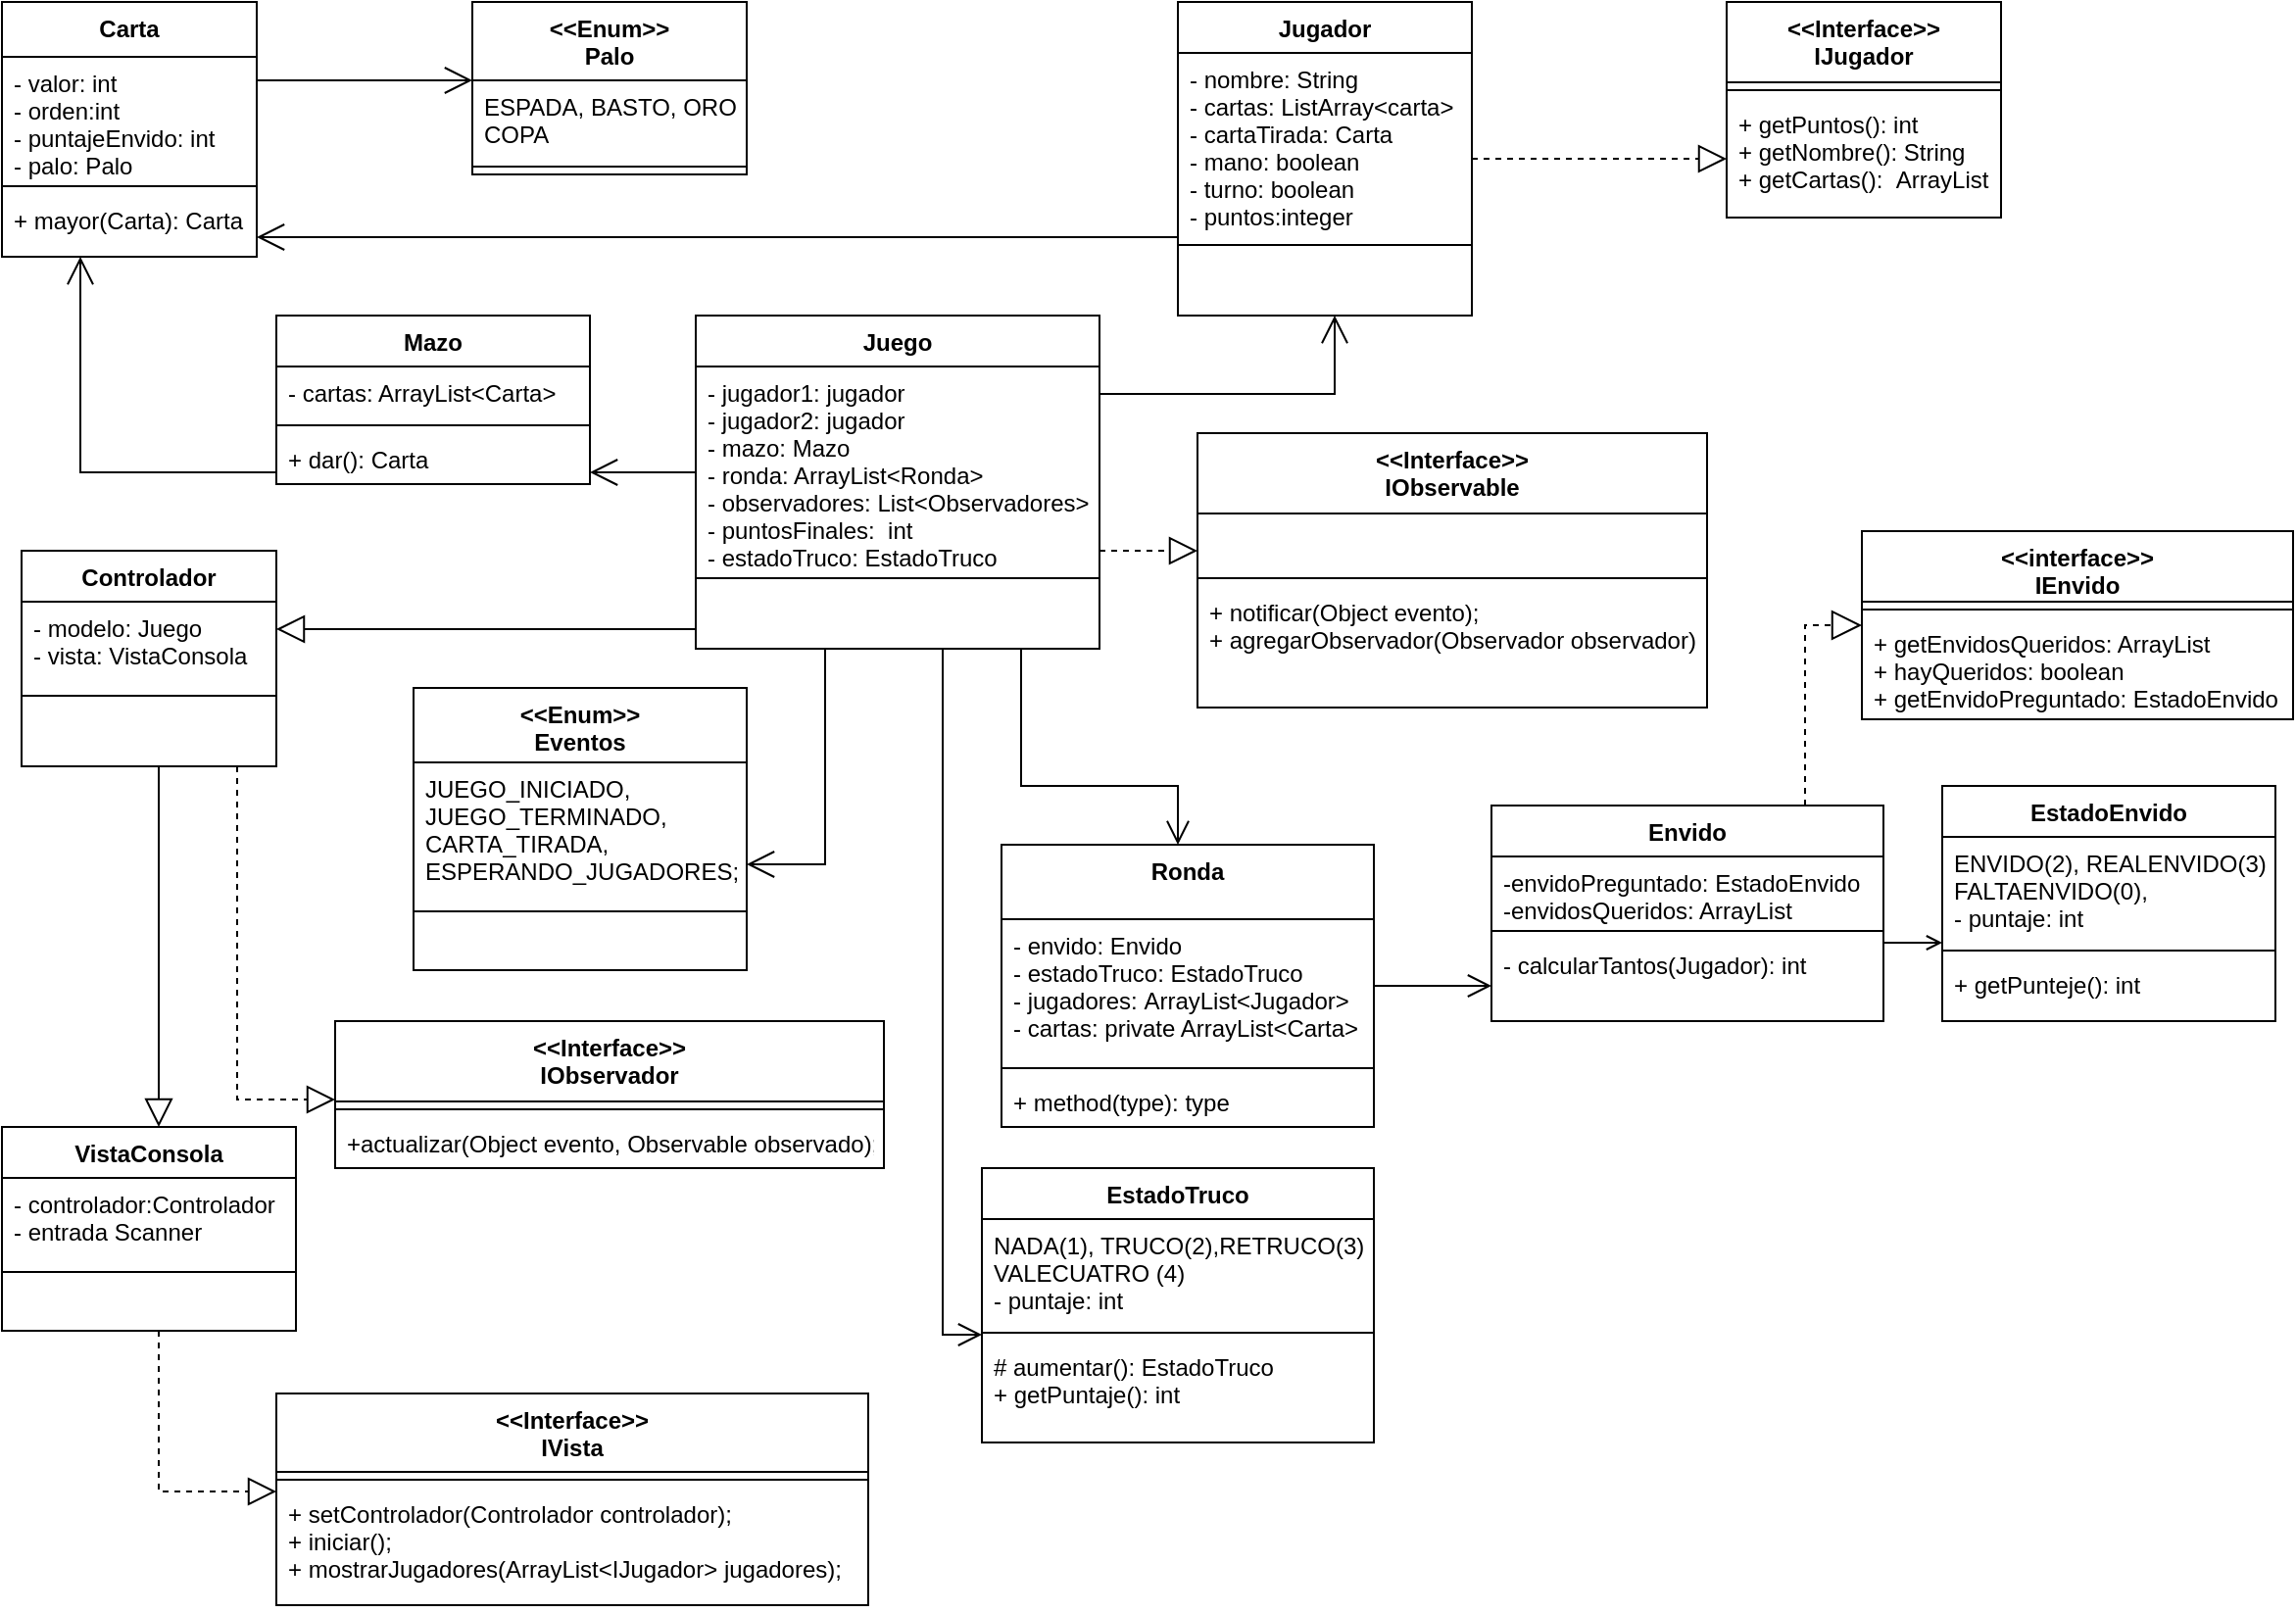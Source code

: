 <mxfile version="20.3.0" type="device"><diagram id="dyV6rF4TElnl29lzIuId" name="Página-1"><mxGraphModel dx="963" dy="481" grid="1" gridSize="10" guides="1" tooltips="1" connect="1" arrows="1" fold="1" page="1" pageScale="1" pageWidth="1169" pageHeight="827" math="0" shadow="0"><root><mxCell id="0"/><mxCell id="1" parent="0"/><mxCell id="u1sDPXT_4wiegZ9Tvjl2-31" style="edgeStyle=orthogonalEdgeStyle;rounded=0;orthogonalLoop=1;jettySize=auto;html=1;endArrow=open;endFill=0;strokeWidth=1;endSize=12;" parent="1" source="u1sDPXT_4wiegZ9Tvjl2-1" target="u1sDPXT_4wiegZ9Tvjl2-5" edge="1"><mxGeometry relative="1" as="geometry"><Array as="points"><mxPoint x="320" y="240"/><mxPoint x="320" y="240"/></Array></mxGeometry></mxCell><mxCell id="QvzXrBI1SSBsv47yY6SJ-33" style="edgeStyle=orthogonalEdgeStyle;rounded=0;orthogonalLoop=1;jettySize=auto;html=1;dashed=1;strokeWidth=1;endArrow=block;endFill=0;endSize=12;" parent="1" source="u1sDPXT_4wiegZ9Tvjl2-1" target="QvzXrBI1SSBsv47yY6SJ-24" edge="1"><mxGeometry relative="1" as="geometry"><Array as="points"><mxPoint x="570" y="280"/><mxPoint x="570" y="280"/></Array></mxGeometry></mxCell><mxCell id="mUbbhT85cdfl7v-fbwfo-7" style="edgeStyle=orthogonalEdgeStyle;rounded=0;orthogonalLoop=1;jettySize=auto;html=1;endArrow=open;endFill=0;endSize=10;" parent="1" source="u1sDPXT_4wiegZ9Tvjl2-1" target="mUbbhT85cdfl7v-fbwfo-3" edge="1"><mxGeometry relative="1" as="geometry"><Array as="points"><mxPoint x="520" y="400"/><mxPoint x="600" y="400"/></Array></mxGeometry></mxCell><mxCell id="u1sDPXT_4wiegZ9Tvjl2-1" value="Juego" style="swimlane;fontStyle=1;align=center;verticalAlign=top;childLayout=stackLayout;horizontal=1;startSize=26;horizontalStack=0;resizeParent=1;resizeParentMax=0;resizeLast=0;collapsible=1;marginBottom=0;" parent="1" vertex="1"><mxGeometry x="354" y="160" width="206" height="170" as="geometry"/></mxCell><mxCell id="u1sDPXT_4wiegZ9Tvjl2-2" value="- jugador1: jugador&#10;- jugador2: jugador&#10;- mazo: Mazo&#10;- ronda: ArrayList&lt;Ronda&gt;&#10;- observadores: List&lt;Observadores&gt;&#10;- puntosFinales:  int&#10;- estadoTruco: EstadoTruco" style="text;strokeColor=none;fillColor=none;align=left;verticalAlign=top;spacingLeft=4;spacingRight=4;overflow=hidden;rotatable=0;points=[[0,0.5],[1,0.5]];portConstraint=eastwest;" parent="u1sDPXT_4wiegZ9Tvjl2-1" vertex="1"><mxGeometry y="26" width="206" height="104" as="geometry"/></mxCell><mxCell id="u1sDPXT_4wiegZ9Tvjl2-3" value="" style="line;strokeWidth=1;fillColor=none;align=left;verticalAlign=middle;spacingTop=-1;spacingLeft=3;spacingRight=3;rotatable=0;labelPosition=right;points=[];portConstraint=eastwest;strokeColor=inherit;" parent="u1sDPXT_4wiegZ9Tvjl2-1" vertex="1"><mxGeometry y="130" width="206" height="8" as="geometry"/></mxCell><mxCell id="u1sDPXT_4wiegZ9Tvjl2-4" value=" " style="text;strokeColor=none;fillColor=none;align=left;verticalAlign=top;spacingLeft=4;spacingRight=4;overflow=hidden;rotatable=0;points=[[0,0.5],[1,0.5]];portConstraint=eastwest;" parent="u1sDPXT_4wiegZ9Tvjl2-1" vertex="1"><mxGeometry y="138" width="206" height="32" as="geometry"/></mxCell><mxCell id="u1sDPXT_4wiegZ9Tvjl2-20" style="edgeStyle=orthogonalEdgeStyle;rounded=0;orthogonalLoop=1;jettySize=auto;html=1;endArrow=open;endFill=0;strokeWidth=1;endSize=12;" parent="1" source="u1sDPXT_4wiegZ9Tvjl2-5" target="u1sDPXT_4wiegZ9Tvjl2-9" edge="1"><mxGeometry relative="1" as="geometry"><Array as="points"><mxPoint x="40" y="240"/></Array></mxGeometry></mxCell><mxCell id="u1sDPXT_4wiegZ9Tvjl2-5" value="Mazo" style="swimlane;fontStyle=1;align=center;verticalAlign=top;childLayout=stackLayout;horizontal=1;startSize=26;horizontalStack=0;resizeParent=1;resizeParentMax=0;resizeLast=0;collapsible=1;marginBottom=0;" parent="1" vertex="1"><mxGeometry x="140" y="160" width="160" height="86" as="geometry"/></mxCell><mxCell id="u1sDPXT_4wiegZ9Tvjl2-6" value="- cartas: ArrayList&lt;Carta&gt;" style="text;strokeColor=none;fillColor=none;align=left;verticalAlign=top;spacingLeft=4;spacingRight=4;overflow=hidden;rotatable=0;points=[[0,0.5],[1,0.5]];portConstraint=eastwest;" parent="u1sDPXT_4wiegZ9Tvjl2-5" vertex="1"><mxGeometry y="26" width="160" height="26" as="geometry"/></mxCell><mxCell id="u1sDPXT_4wiegZ9Tvjl2-7" value="" style="line;strokeWidth=1;fillColor=none;align=left;verticalAlign=middle;spacingTop=-1;spacingLeft=3;spacingRight=3;rotatable=0;labelPosition=right;points=[];portConstraint=eastwest;strokeColor=inherit;" parent="u1sDPXT_4wiegZ9Tvjl2-5" vertex="1"><mxGeometry y="52" width="160" height="8" as="geometry"/></mxCell><mxCell id="u1sDPXT_4wiegZ9Tvjl2-8" value="+ dar(): Carta" style="text;strokeColor=none;fillColor=none;align=left;verticalAlign=top;spacingLeft=4;spacingRight=4;overflow=hidden;rotatable=0;points=[[0,0.5],[1,0.5]];portConstraint=eastwest;" parent="u1sDPXT_4wiegZ9Tvjl2-5" vertex="1"><mxGeometry y="60" width="160" height="26" as="geometry"/></mxCell><mxCell id="u1sDPXT_4wiegZ9Tvjl2-30" style="edgeStyle=orthogonalEdgeStyle;rounded=0;orthogonalLoop=1;jettySize=auto;html=1;endArrow=open;endFill=0;strokeWidth=1;endSize=12;" parent="1" source="u1sDPXT_4wiegZ9Tvjl2-9" target="u1sDPXT_4wiegZ9Tvjl2-26" edge="1"><mxGeometry relative="1" as="geometry"><Array as="points"><mxPoint x="220" y="40"/><mxPoint x="220" y="40"/></Array></mxGeometry></mxCell><mxCell id="u1sDPXT_4wiegZ9Tvjl2-9" value="Carta" style="swimlane;fontStyle=1;align=center;verticalAlign=top;childLayout=stackLayout;horizontal=1;startSize=28;horizontalStack=0;resizeParent=1;resizeParentMax=0;resizeLast=0;collapsible=1;marginBottom=0;" parent="1" vertex="1"><mxGeometry width="130" height="130" as="geometry"/></mxCell><mxCell id="u1sDPXT_4wiegZ9Tvjl2-10" value="- valor: int&#10;- orden:int&#10;- puntajeEnvido: int&#10;- palo: Palo" style="text;strokeColor=none;fillColor=none;align=left;verticalAlign=top;spacingLeft=4;spacingRight=4;overflow=hidden;rotatable=0;points=[[0,0.5],[1,0.5]];portConstraint=eastwest;" parent="u1sDPXT_4wiegZ9Tvjl2-9" vertex="1"><mxGeometry y="28" width="130" height="62" as="geometry"/></mxCell><mxCell id="u1sDPXT_4wiegZ9Tvjl2-11" value="" style="line;strokeWidth=1;fillColor=none;align=left;verticalAlign=middle;spacingTop=-1;spacingLeft=3;spacingRight=3;rotatable=0;labelPosition=right;points=[];portConstraint=eastwest;strokeColor=inherit;" parent="u1sDPXT_4wiegZ9Tvjl2-9" vertex="1"><mxGeometry y="90" width="130" height="8" as="geometry"/></mxCell><mxCell id="u1sDPXT_4wiegZ9Tvjl2-12" value="+ mayor(Carta): Carta" style="text;strokeColor=none;fillColor=none;align=left;verticalAlign=top;spacingLeft=4;spacingRight=4;overflow=hidden;rotatable=0;points=[[0,0.5],[1,0.5]];portConstraint=eastwest;" parent="u1sDPXT_4wiegZ9Tvjl2-9" vertex="1"><mxGeometry y="98" width="130" height="32" as="geometry"/></mxCell><mxCell id="u1sDPXT_4wiegZ9Tvjl2-32" style="edgeStyle=orthogonalEdgeStyle;rounded=0;orthogonalLoop=1;jettySize=auto;html=1;endArrow=open;endFill=0;strokeWidth=1;endSize=12;" parent="1" source="u1sDPXT_4wiegZ9Tvjl2-13" target="u1sDPXT_4wiegZ9Tvjl2-9" edge="1"><mxGeometry relative="1" as="geometry"><Array as="points"><mxPoint x="420" y="120"/><mxPoint x="420" y="120"/></Array></mxGeometry></mxCell><mxCell id="QvzXrBI1SSBsv47yY6SJ-10" style="edgeStyle=orthogonalEdgeStyle;rounded=0;orthogonalLoop=1;jettySize=auto;html=1;dashed=1;endArrow=block;endFill=0;strokeWidth=1;endSize=12;" parent="1" source="u1sDPXT_4wiegZ9Tvjl2-13" target="QvzXrBI1SSBsv47yY6SJ-1" edge="1"><mxGeometry relative="1" as="geometry"><Array as="points"><mxPoint x="890" y="80"/><mxPoint x="890" y="80"/></Array></mxGeometry></mxCell><mxCell id="u1sDPXT_4wiegZ9Tvjl2-13" value="Jugador" style="swimlane;fontStyle=1;align=center;verticalAlign=top;childLayout=stackLayout;horizontal=1;startSize=26;horizontalStack=0;resizeParent=1;resizeParentMax=0;resizeLast=0;collapsible=1;marginBottom=0;" parent="1" vertex="1"><mxGeometry x="600" width="150" height="160" as="geometry"/></mxCell><mxCell id="u1sDPXT_4wiegZ9Tvjl2-14" value="- nombre: String&#10;- cartas: ListArray&lt;carta&gt;&#10;- cartaTirada: Carta&#10;- mano: boolean&#10;- turno: boolean&#10;- puntos:integer" style="text;strokeColor=none;fillColor=none;align=left;verticalAlign=top;spacingLeft=4;spacingRight=4;overflow=hidden;rotatable=0;points=[[0,0.5],[1,0.5]];portConstraint=eastwest;" parent="u1sDPXT_4wiegZ9Tvjl2-13" vertex="1"><mxGeometry y="26" width="150" height="94" as="geometry"/></mxCell><mxCell id="u1sDPXT_4wiegZ9Tvjl2-15" value="" style="line;strokeWidth=1;fillColor=none;align=left;verticalAlign=middle;spacingTop=-1;spacingLeft=3;spacingRight=3;rotatable=0;labelPosition=right;points=[];portConstraint=eastwest;strokeColor=inherit;" parent="u1sDPXT_4wiegZ9Tvjl2-13" vertex="1"><mxGeometry y="120" width="150" height="8" as="geometry"/></mxCell><mxCell id="u1sDPXT_4wiegZ9Tvjl2-16" value=" " style="text;strokeColor=none;fillColor=none;align=left;verticalAlign=top;spacingLeft=4;spacingRight=4;overflow=hidden;rotatable=0;points=[[0,0.5],[1,0.5]];portConstraint=eastwest;" parent="u1sDPXT_4wiegZ9Tvjl2-13" vertex="1"><mxGeometry y="128" width="150" height="32" as="geometry"/></mxCell><mxCell id="u1sDPXT_4wiegZ9Tvjl2-26" value="&lt;&lt;Enum&gt;&gt;&#10;Palo" style="swimlane;fontStyle=1;align=center;verticalAlign=top;childLayout=stackLayout;horizontal=1;startSize=40;horizontalStack=0;resizeParent=1;resizeParentMax=0;resizeLast=0;collapsible=1;marginBottom=0;" parent="1" vertex="1"><mxGeometry x="240" width="140" height="88" as="geometry"/></mxCell><mxCell id="u1sDPXT_4wiegZ9Tvjl2-27" value="ESPADA, BASTO, ORO, &#10;COPA " style="text;strokeColor=none;fillColor=none;align=left;verticalAlign=top;spacingLeft=4;spacingRight=4;overflow=hidden;rotatable=0;points=[[0,0.5],[1,0.5]];portConstraint=eastwest;" parent="u1sDPXT_4wiegZ9Tvjl2-26" vertex="1"><mxGeometry y="40" width="140" height="40" as="geometry"/></mxCell><mxCell id="u1sDPXT_4wiegZ9Tvjl2-28" value="" style="line;strokeWidth=1;fillColor=none;align=left;verticalAlign=middle;spacingTop=-1;spacingLeft=3;spacingRight=3;rotatable=0;labelPosition=right;points=[];portConstraint=eastwest;strokeColor=inherit;" parent="u1sDPXT_4wiegZ9Tvjl2-26" vertex="1"><mxGeometry y="80" width="140" height="8" as="geometry"/></mxCell><mxCell id="QvzXrBI1SSBsv47yY6SJ-1" value="&lt;&lt;Interface&gt;&gt;&#10;IJugador" style="swimlane;fontStyle=1;align=center;verticalAlign=top;childLayout=stackLayout;horizontal=1;startSize=41;horizontalStack=0;resizeParent=1;resizeParentMax=0;resizeLast=0;collapsible=1;marginBottom=0;" parent="1" vertex="1"><mxGeometry x="880" width="140" height="110" as="geometry"/></mxCell><mxCell id="QvzXrBI1SSBsv47yY6SJ-3" value="" style="line;strokeWidth=1;fillColor=none;align=left;verticalAlign=middle;spacingTop=-1;spacingLeft=3;spacingRight=3;rotatable=0;labelPosition=right;points=[];portConstraint=eastwest;strokeColor=inherit;" parent="QvzXrBI1SSBsv47yY6SJ-1" vertex="1"><mxGeometry y="41" width="140" height="8" as="geometry"/></mxCell><mxCell id="QvzXrBI1SSBsv47yY6SJ-4" value="+ getPuntos(): int &#10;+ getNombre(): String &#10;+ getCartas():  ArrayList" style="text;strokeColor=none;fillColor=none;align=left;verticalAlign=top;spacingLeft=4;spacingRight=4;overflow=hidden;rotatable=0;points=[[0,0.5],[1,0.5]];portConstraint=eastwest;" parent="QvzXrBI1SSBsv47yY6SJ-1" vertex="1"><mxGeometry y="49" width="140" height="61" as="geometry"/></mxCell><mxCell id="QvzXrBI1SSBsv47yY6SJ-5" value="&lt;&lt;Enum&gt;&gt;&#10;Eventos" style="swimlane;fontStyle=1;align=center;verticalAlign=top;childLayout=stackLayout;horizontal=1;startSize=38;horizontalStack=0;resizeParent=1;resizeParentMax=0;resizeLast=0;collapsible=1;marginBottom=0;flipV=0;flipH=0;" parent="1" vertex="1"><mxGeometry x="210" y="350" width="170" height="144" as="geometry"/></mxCell><mxCell id="QvzXrBI1SSBsv47yY6SJ-6" value="JUEGO_INICIADO,&#10;&#9;JUEGO_TERMINADO,&#10;&#9;CARTA_TIRADA,&#10;&#9;ESPERANDO_JUGADORES;" style="text;strokeColor=none;fillColor=none;align=left;verticalAlign=top;spacingLeft=4;spacingRight=4;overflow=hidden;rotatable=0;points=[[0,0.5],[1,0.5]];portConstraint=eastwest;" parent="QvzXrBI1SSBsv47yY6SJ-5" vertex="1"><mxGeometry y="38" width="170" height="72" as="geometry"/></mxCell><mxCell id="QvzXrBI1SSBsv47yY6SJ-7" value="" style="line;strokeWidth=1;fillColor=none;align=left;verticalAlign=middle;spacingTop=-1;spacingLeft=3;spacingRight=3;rotatable=0;labelPosition=right;points=[];portConstraint=eastwest;strokeColor=inherit;" parent="QvzXrBI1SSBsv47yY6SJ-5" vertex="1"><mxGeometry y="110" width="170" height="8" as="geometry"/></mxCell><mxCell id="QvzXrBI1SSBsv47yY6SJ-8" value=" " style="text;strokeColor=none;fillColor=none;align=left;verticalAlign=top;spacingLeft=4;spacingRight=4;overflow=hidden;rotatable=0;points=[[0,0.5],[1,0.5]];portConstraint=eastwest;" parent="QvzXrBI1SSBsv47yY6SJ-5" vertex="1"><mxGeometry y="118" width="170" height="26" as="geometry"/></mxCell><mxCell id="QvzXrBI1SSBsv47yY6SJ-11" style="edgeStyle=orthogonalEdgeStyle;rounded=0;orthogonalLoop=1;jettySize=auto;html=1;endArrow=open;endFill=0;strokeWidth=1;endSize=12;" parent="1" source="u1sDPXT_4wiegZ9Tvjl2-1" target="QvzXrBI1SSBsv47yY6SJ-5" edge="1"><mxGeometry relative="1" as="geometry"><mxPoint x="414" y="539.999" as="sourcePoint"/><mxPoint x="528" y="583.999" as="targetPoint"/><Array as="points"><mxPoint x="420" y="440"/></Array></mxGeometry></mxCell><mxCell id="QvzXrBI1SSBsv47yY6SJ-12" style="edgeStyle=orthogonalEdgeStyle;rounded=0;orthogonalLoop=1;jettySize=auto;html=1;endArrow=open;endFill=0;strokeWidth=1;endSize=12;" parent="1" source="u1sDPXT_4wiegZ9Tvjl2-1" target="u1sDPXT_4wiegZ9Tvjl2-13" edge="1"><mxGeometry relative="1" as="geometry"><Array as="points"><mxPoint x="680" y="200"/></Array><mxPoint x="330" y="320" as="sourcePoint"/><mxPoint x="523.999" y="290" as="targetPoint"/></mxGeometry></mxCell><mxCell id="QvzXrBI1SSBsv47yY6SJ-39" style="edgeStyle=orthogonalEdgeStyle;rounded=0;orthogonalLoop=1;jettySize=auto;html=1;strokeWidth=1;endArrow=block;endFill=0;endSize=12;" parent="1" source="QvzXrBI1SSBsv47yY6SJ-13" target="QvzXrBI1SSBsv47yY6SJ-28" edge="1"><mxGeometry relative="1" as="geometry"><Array as="points"><mxPoint x="80" y="480"/><mxPoint x="80" y="480"/></Array></mxGeometry></mxCell><mxCell id="QvzXrBI1SSBsv47yY6SJ-13" value="Controlador" style="swimlane;fontStyle=1;align=center;verticalAlign=top;childLayout=stackLayout;horizontal=1;startSize=26;horizontalStack=0;resizeParent=1;resizeParentMax=0;resizeLast=0;collapsible=1;marginBottom=0;" parent="1" vertex="1"><mxGeometry x="10" y="280" width="130" height="110" as="geometry"/></mxCell><mxCell id="QvzXrBI1SSBsv47yY6SJ-14" value="- modelo: Juego&#10;&#9;- vista: VistaConsola" style="text;strokeColor=none;fillColor=none;align=left;verticalAlign=top;spacingLeft=4;spacingRight=4;overflow=hidden;rotatable=0;points=[[0,0.5],[1,0.5]];portConstraint=eastwest;" parent="QvzXrBI1SSBsv47yY6SJ-13" vertex="1"><mxGeometry y="26" width="130" height="44" as="geometry"/></mxCell><mxCell id="QvzXrBI1SSBsv47yY6SJ-15" value="" style="line;strokeWidth=1;fillColor=none;align=left;verticalAlign=middle;spacingTop=-1;spacingLeft=3;spacingRight=3;rotatable=0;labelPosition=right;points=[];portConstraint=eastwest;strokeColor=inherit;" parent="QvzXrBI1SSBsv47yY6SJ-13" vertex="1"><mxGeometry y="70" width="130" height="8" as="geometry"/></mxCell><mxCell id="QvzXrBI1SSBsv47yY6SJ-16" value=" " style="text;strokeColor=none;fillColor=none;align=left;verticalAlign=top;spacingLeft=4;spacingRight=4;overflow=hidden;rotatable=0;points=[[0,0.5],[1,0.5]];portConstraint=eastwest;" parent="QvzXrBI1SSBsv47yY6SJ-13" vertex="1"><mxGeometry y="78" width="130" height="32" as="geometry"/></mxCell><mxCell id="QvzXrBI1SSBsv47yY6SJ-17" value="&lt;&lt;Interface&gt;&gt;&#10;IObservador" style="swimlane;fontStyle=1;align=center;verticalAlign=top;childLayout=stackLayout;horizontal=1;startSize=41;horizontalStack=0;resizeParent=1;resizeParentMax=0;resizeLast=0;collapsible=1;marginBottom=0;" parent="1" vertex="1"><mxGeometry x="170" y="520" width="280" height="75" as="geometry"/></mxCell><mxCell id="QvzXrBI1SSBsv47yY6SJ-19" value="" style="line;strokeWidth=1;fillColor=none;align=left;verticalAlign=middle;spacingTop=-1;spacingLeft=3;spacingRight=3;rotatable=0;labelPosition=right;points=[];portConstraint=eastwest;strokeColor=inherit;" parent="QvzXrBI1SSBsv47yY6SJ-17" vertex="1"><mxGeometry y="41" width="280" height="8" as="geometry"/></mxCell><mxCell id="QvzXrBI1SSBsv47yY6SJ-20" value="+actualizar(Object evento, Observable observado);" style="text;strokeColor=none;fillColor=none;align=left;verticalAlign=top;spacingLeft=4;spacingRight=4;overflow=hidden;rotatable=0;points=[[0,0.5],[1,0.5]];portConstraint=eastwest;" parent="QvzXrBI1SSBsv47yY6SJ-17" vertex="1"><mxGeometry y="49" width="280" height="26" as="geometry"/></mxCell><mxCell id="QvzXrBI1SSBsv47yY6SJ-22" style="edgeStyle=orthogonalEdgeStyle;rounded=0;orthogonalLoop=1;jettySize=auto;html=1;dashed=1;endArrow=block;endFill=0;strokeWidth=1;endSize=12;" parent="1" source="QvzXrBI1SSBsv47yY6SJ-13" target="QvzXrBI1SSBsv47yY6SJ-17" edge="1"><mxGeometry relative="1" as="geometry"><mxPoint x="200" y="679.999" as="sourcePoint"/><mxPoint x="310" y="743.999" as="targetPoint"/><Array as="points"><mxPoint x="120" y="560"/></Array></mxGeometry></mxCell><mxCell id="QvzXrBI1SSBsv47yY6SJ-23" style="edgeStyle=orthogonalEdgeStyle;rounded=0;orthogonalLoop=1;jettySize=auto;html=1;endArrow=block;endFill=0;strokeWidth=1;endSize=12;" parent="1" source="u1sDPXT_4wiegZ9Tvjl2-1" target="QvzXrBI1SSBsv47yY6SJ-13" edge="1"><mxGeometry relative="1" as="geometry"><mxPoint x="264" y="490.059" as="sourcePoint"/><mxPoint x="190" y="453" as="targetPoint"/><Array as="points"><mxPoint x="250" y="320"/><mxPoint x="250" y="320"/></Array></mxGeometry></mxCell><mxCell id="QvzXrBI1SSBsv47yY6SJ-24" value="&lt;&lt;Interface&gt;&gt;&#10;IObservable" style="swimlane;fontStyle=1;align=center;verticalAlign=top;childLayout=stackLayout;horizontal=1;startSize=41;horizontalStack=0;resizeParent=1;resizeParentMax=0;resizeLast=0;collapsible=1;marginBottom=0;" parent="1" vertex="1"><mxGeometry x="610" y="220" width="260" height="140" as="geometry"/></mxCell><mxCell id="QvzXrBI1SSBsv47yY6SJ-25" value=" " style="text;strokeColor=none;fillColor=none;align=left;verticalAlign=top;spacingLeft=4;spacingRight=4;overflow=hidden;rotatable=0;points=[[0,0.5],[1,0.5]];portConstraint=eastwest;" parent="QvzXrBI1SSBsv47yY6SJ-24" vertex="1"><mxGeometry y="41" width="260" height="29" as="geometry"/></mxCell><mxCell id="QvzXrBI1SSBsv47yY6SJ-26" value="" style="line;strokeWidth=1;fillColor=none;align=left;verticalAlign=middle;spacingTop=-1;spacingLeft=3;spacingRight=3;rotatable=0;labelPosition=right;points=[];portConstraint=eastwest;strokeColor=inherit;" parent="QvzXrBI1SSBsv47yY6SJ-24" vertex="1"><mxGeometry y="70" width="260" height="8" as="geometry"/></mxCell><mxCell id="QvzXrBI1SSBsv47yY6SJ-27" value="+ notificar(Object evento);&#10;+ agregarObservador(Observador observador);" style="text;strokeColor=none;fillColor=none;align=left;verticalAlign=top;spacingLeft=4;spacingRight=4;overflow=hidden;rotatable=0;points=[[0,0.5],[1,0.5]];portConstraint=eastwest;" parent="QvzXrBI1SSBsv47yY6SJ-24" vertex="1"><mxGeometry y="78" width="260" height="62" as="geometry"/></mxCell><mxCell id="QvzXrBI1SSBsv47yY6SJ-38" style="edgeStyle=orthogonalEdgeStyle;rounded=0;orthogonalLoop=1;jettySize=auto;html=1;dashed=1;strokeWidth=1;endArrow=block;endFill=0;endSize=12;" parent="1" source="QvzXrBI1SSBsv47yY6SJ-28" target="QvzXrBI1SSBsv47yY6SJ-34" edge="1"><mxGeometry relative="1" as="geometry"><Array as="points"><mxPoint x="80" y="760"/></Array></mxGeometry></mxCell><mxCell id="QvzXrBI1SSBsv47yY6SJ-28" value="VistaConsola" style="swimlane;fontStyle=1;align=center;verticalAlign=top;childLayout=stackLayout;horizontal=1;startSize=26;horizontalStack=0;resizeParent=1;resizeParentMax=0;resizeLast=0;collapsible=1;marginBottom=0;" parent="1" vertex="1"><mxGeometry y="574" width="150" height="104" as="geometry"/></mxCell><mxCell id="QvzXrBI1SSBsv47yY6SJ-29" value="- controlador:Controlador&#10;&#9;- entrada Scanner" style="text;strokeColor=none;fillColor=none;align=left;verticalAlign=top;spacingLeft=4;spacingRight=4;overflow=hidden;rotatable=0;points=[[0,0.5],[1,0.5]];portConstraint=eastwest;" parent="QvzXrBI1SSBsv47yY6SJ-28" vertex="1"><mxGeometry y="26" width="150" height="44" as="geometry"/></mxCell><mxCell id="QvzXrBI1SSBsv47yY6SJ-30" value="" style="line;strokeWidth=1;fillColor=none;align=left;verticalAlign=middle;spacingTop=-1;spacingLeft=3;spacingRight=3;rotatable=0;labelPosition=right;points=[];portConstraint=eastwest;strokeColor=inherit;" parent="QvzXrBI1SSBsv47yY6SJ-28" vertex="1"><mxGeometry y="70" width="150" height="8" as="geometry"/></mxCell><mxCell id="QvzXrBI1SSBsv47yY6SJ-31" value=" " style="text;strokeColor=none;fillColor=none;align=left;verticalAlign=top;spacingLeft=4;spacingRight=4;overflow=hidden;rotatable=0;points=[[0,0.5],[1,0.5]];portConstraint=eastwest;" parent="QvzXrBI1SSBsv47yY6SJ-28" vertex="1"><mxGeometry y="78" width="150" height="26" as="geometry"/></mxCell><mxCell id="QvzXrBI1SSBsv47yY6SJ-34" value="&lt;&lt;Interface&gt;&gt;&#10;IVista" style="swimlane;fontStyle=1;align=center;verticalAlign=top;childLayout=stackLayout;horizontal=1;startSize=40;horizontalStack=0;resizeParent=1;resizeParentMax=0;resizeLast=0;collapsible=1;marginBottom=0;" parent="1" vertex="1"><mxGeometry x="140" y="710" width="302" height="108" as="geometry"/></mxCell><mxCell id="QvzXrBI1SSBsv47yY6SJ-36" value="" style="line;strokeWidth=1;fillColor=none;align=left;verticalAlign=middle;spacingTop=-1;spacingLeft=3;spacingRight=3;rotatable=0;labelPosition=right;points=[];portConstraint=eastwest;strokeColor=inherit;" parent="QvzXrBI1SSBsv47yY6SJ-34" vertex="1"><mxGeometry y="40" width="302" height="8" as="geometry"/></mxCell><mxCell id="QvzXrBI1SSBsv47yY6SJ-37" value="+ setControlador(Controlador controlador);&#10;+ iniciar();&#10;&#9;+ mostrarJugadores(ArrayList&lt;IJugador&gt; jugadores);" style="text;strokeColor=none;fillColor=none;align=left;verticalAlign=top;spacingLeft=4;spacingRight=4;overflow=hidden;rotatable=0;points=[[0,0.5],[1,0.5]];portConstraint=eastwest;" parent="QvzXrBI1SSBsv47yY6SJ-34" vertex="1"><mxGeometry y="48" width="302" height="60" as="geometry"/></mxCell><mxCell id="mUbbhT85cdfl7v-fbwfo-2" style="edgeStyle=orthogonalEdgeStyle;rounded=0;orthogonalLoop=1;jettySize=auto;html=1;endArrow=open;endFill=0;" parent="1" source="RE4X0lwb2fU-6qRIfLw6-1" target="RE4X0lwb2fU-6qRIfLw6-5" edge="1"><mxGeometry relative="1" as="geometry"><Array as="points"><mxPoint x="970" y="480"/><mxPoint x="970" y="480"/></Array></mxGeometry></mxCell><mxCell id="l85RVF83v8m6LRlLLeVX-5" style="edgeStyle=orthogonalEdgeStyle;rounded=0;orthogonalLoop=1;jettySize=auto;html=1;endArrow=block;endFill=0;dashed=1;endSize=13;" edge="1" parent="1" source="RE4X0lwb2fU-6qRIfLw6-1" target="l85RVF83v8m6LRlLLeVX-1"><mxGeometry relative="1" as="geometry"><Array as="points"><mxPoint x="920" y="318"/></Array></mxGeometry></mxCell><mxCell id="RE4X0lwb2fU-6qRIfLw6-1" value="Envido" style="swimlane;fontStyle=1;align=center;verticalAlign=top;childLayout=stackLayout;horizontal=1;startSize=26;horizontalStack=0;resizeParent=1;resizeParentMax=0;resizeLast=0;collapsible=1;marginBottom=0;" parent="1" vertex="1"><mxGeometry x="760" y="410" width="200" height="110" as="geometry"/></mxCell><mxCell id="RE4X0lwb2fU-6qRIfLw6-2" value="-envidoPreguntado: EstadoEnvido&#10;&#9;-envidosQueridos: ArrayList " style="text;strokeColor=none;fillColor=none;align=left;verticalAlign=top;spacingLeft=4;spacingRight=4;overflow=hidden;rotatable=0;points=[[0,0.5],[1,0.5]];portConstraint=eastwest;" parent="RE4X0lwb2fU-6qRIfLw6-1" vertex="1"><mxGeometry y="26" width="200" height="34" as="geometry"/></mxCell><mxCell id="RE4X0lwb2fU-6qRIfLw6-3" value="" style="line;strokeWidth=1;fillColor=none;align=left;verticalAlign=middle;spacingTop=-1;spacingLeft=3;spacingRight=3;rotatable=0;labelPosition=right;points=[];portConstraint=eastwest;strokeColor=inherit;" parent="RE4X0lwb2fU-6qRIfLw6-1" vertex="1"><mxGeometry y="60" width="200" height="8" as="geometry"/></mxCell><mxCell id="RE4X0lwb2fU-6qRIfLw6-4" value="- calcularTantos(Jugador): int" style="text;strokeColor=none;fillColor=none;align=left;verticalAlign=top;spacingLeft=4;spacingRight=4;overflow=hidden;rotatable=0;points=[[0,0.5],[1,0.5]];portConstraint=eastwest;" parent="RE4X0lwb2fU-6qRIfLw6-1" vertex="1"><mxGeometry y="68" width="200" height="42" as="geometry"/></mxCell><mxCell id="RE4X0lwb2fU-6qRIfLw6-5" value="EstadoEnvido" style="swimlane;fontStyle=1;align=center;verticalAlign=top;childLayout=stackLayout;horizontal=1;startSize=26;horizontalStack=0;resizeParent=1;resizeParentMax=0;resizeLast=0;collapsible=1;marginBottom=0;" parent="1" vertex="1"><mxGeometry x="990" y="400" width="170" height="120" as="geometry"/></mxCell><mxCell id="RE4X0lwb2fU-6qRIfLw6-6" value="ENVIDO(2), REALENVIDO(3),&#10;FALTAENVIDO(0),  &#10;- puntaje: int &#10;" style="text;strokeColor=none;fillColor=none;align=left;verticalAlign=top;spacingLeft=4;spacingRight=4;overflow=hidden;rotatable=0;points=[[0,0.5],[1,0.5]];portConstraint=eastwest;" parent="RE4X0lwb2fU-6qRIfLw6-5" vertex="1"><mxGeometry y="26" width="170" height="54" as="geometry"/></mxCell><mxCell id="RE4X0lwb2fU-6qRIfLw6-7" value="" style="line;strokeWidth=1;fillColor=none;align=left;verticalAlign=middle;spacingTop=-1;spacingLeft=3;spacingRight=3;rotatable=0;labelPosition=right;points=[];portConstraint=eastwest;strokeColor=inherit;" parent="RE4X0lwb2fU-6qRIfLw6-5" vertex="1"><mxGeometry y="80" width="170" height="8" as="geometry"/></mxCell><mxCell id="RE4X0lwb2fU-6qRIfLw6-8" value="+ getPunteje(): int&#10;" style="text;strokeColor=none;fillColor=none;align=left;verticalAlign=top;spacingLeft=4;spacingRight=4;overflow=hidden;rotatable=0;points=[[0,0.5],[1,0.5]];portConstraint=eastwest;" parent="RE4X0lwb2fU-6qRIfLw6-5" vertex="1"><mxGeometry y="88" width="170" height="32" as="geometry"/></mxCell><mxCell id="mUbbhT85cdfl7v-fbwfo-8" style="edgeStyle=orthogonalEdgeStyle;rounded=0;orthogonalLoop=1;jettySize=auto;html=1;strokeWidth=1;endArrow=open;endFill=0;endSize=10;" parent="1" source="mUbbhT85cdfl7v-fbwfo-3" target="RE4X0lwb2fU-6qRIfLw6-1" edge="1"><mxGeometry relative="1" as="geometry"><Array as="points"><mxPoint x="810" y="475"/><mxPoint x="860" y="475"/></Array></mxGeometry></mxCell><mxCell id="mUbbhT85cdfl7v-fbwfo-13" style="edgeStyle=orthogonalEdgeStyle;rounded=0;orthogonalLoop=1;jettySize=auto;html=1;strokeWidth=1;endArrow=open;endFill=0;endSize=10;" parent="1" source="u1sDPXT_4wiegZ9Tvjl2-1" target="mUbbhT85cdfl7v-fbwfo-9" edge="1"><mxGeometry relative="1" as="geometry"><Array as="points"><mxPoint x="480" y="680"/></Array></mxGeometry></mxCell><mxCell id="mUbbhT85cdfl7v-fbwfo-3" value="Ronda" style="swimlane;fontStyle=1;align=center;verticalAlign=top;childLayout=stackLayout;horizontal=1;startSize=38;horizontalStack=0;resizeParent=1;resizeParentMax=0;resizeLast=0;collapsible=1;marginBottom=0;flipV=0;flipH=0;" parent="1" vertex="1"><mxGeometry x="510" y="430" width="190" height="144" as="geometry"/></mxCell><mxCell id="mUbbhT85cdfl7v-fbwfo-4" value="- envido: Envido&#10;- estadoTruco: EstadoTruco&#10;- jugadores: ArrayList&lt;Jugador&gt;&#10;- cartas: private ArrayList&lt;Carta&gt; " style="text;strokeColor=none;fillColor=none;align=left;verticalAlign=top;spacingLeft=4;spacingRight=4;overflow=hidden;rotatable=0;points=[[0,0.5],[1,0.5]];portConstraint=eastwest;" parent="mUbbhT85cdfl7v-fbwfo-3" vertex="1"><mxGeometry y="38" width="190" height="72" as="geometry"/></mxCell><mxCell id="mUbbhT85cdfl7v-fbwfo-5" value="" style="line;strokeWidth=1;fillColor=none;align=left;verticalAlign=middle;spacingTop=-1;spacingLeft=3;spacingRight=3;rotatable=0;labelPosition=right;points=[];portConstraint=eastwest;strokeColor=inherit;" parent="mUbbhT85cdfl7v-fbwfo-3" vertex="1"><mxGeometry y="110" width="190" height="8" as="geometry"/></mxCell><mxCell id="mUbbhT85cdfl7v-fbwfo-6" value="+ method(type): type" style="text;strokeColor=none;fillColor=none;align=left;verticalAlign=top;spacingLeft=4;spacingRight=4;overflow=hidden;rotatable=0;points=[[0,0.5],[1,0.5]];portConstraint=eastwest;" parent="mUbbhT85cdfl7v-fbwfo-3" vertex="1"><mxGeometry y="118" width="190" height="26" as="geometry"/></mxCell><mxCell id="mUbbhT85cdfl7v-fbwfo-9" value="EstadoTruco" style="swimlane;fontStyle=1;align=center;verticalAlign=top;childLayout=stackLayout;horizontal=1;startSize=26;horizontalStack=0;resizeParent=1;resizeParentMax=0;resizeLast=0;collapsible=1;marginBottom=0;" parent="1" vertex="1"><mxGeometry x="500" y="595" width="200" height="140" as="geometry"/></mxCell><mxCell id="mUbbhT85cdfl7v-fbwfo-10" value="NADA(1), TRUCO(2),RETRUCO(3),&#10;VALECUATRO (4)&#10;- puntaje: int" style="text;strokeColor=none;fillColor=none;align=left;verticalAlign=top;spacingLeft=4;spacingRight=4;overflow=hidden;rotatable=0;points=[[0,0.5],[1,0.5]];portConstraint=eastwest;" parent="mUbbhT85cdfl7v-fbwfo-9" vertex="1"><mxGeometry y="26" width="200" height="54" as="geometry"/></mxCell><mxCell id="mUbbhT85cdfl7v-fbwfo-11" value="" style="line;strokeWidth=1;fillColor=none;align=left;verticalAlign=middle;spacingTop=-1;spacingLeft=3;spacingRight=3;rotatable=0;labelPosition=right;points=[];portConstraint=eastwest;strokeColor=inherit;" parent="mUbbhT85cdfl7v-fbwfo-9" vertex="1"><mxGeometry y="80" width="200" height="8" as="geometry"/></mxCell><mxCell id="mUbbhT85cdfl7v-fbwfo-12" value="# aumentar(): EstadoTruco &#10;+ getPuntaje(): int&#10;" style="text;strokeColor=none;fillColor=none;align=left;verticalAlign=top;spacingLeft=4;spacingRight=4;overflow=hidden;rotatable=0;points=[[0,0.5],[1,0.5]];portConstraint=eastwest;" parent="mUbbhT85cdfl7v-fbwfo-9" vertex="1"><mxGeometry y="88" width="200" height="52" as="geometry"/></mxCell><mxCell id="l85RVF83v8m6LRlLLeVX-1" value="&lt;&lt;interface&gt;&gt;&#10;IEnvido" style="swimlane;fontStyle=1;align=center;verticalAlign=top;childLayout=stackLayout;horizontal=1;startSize=36;horizontalStack=0;resizeParent=1;resizeParentMax=0;resizeLast=0;collapsible=1;marginBottom=0;" vertex="1" parent="1"><mxGeometry x="949" y="270" width="220" height="96" as="geometry"/></mxCell><mxCell id="l85RVF83v8m6LRlLLeVX-3" value="" style="line;strokeWidth=1;fillColor=none;align=left;verticalAlign=middle;spacingTop=-1;spacingLeft=3;spacingRight=3;rotatable=0;labelPosition=right;points=[];portConstraint=eastwest;strokeColor=inherit;" vertex="1" parent="l85RVF83v8m6LRlLLeVX-1"><mxGeometry y="36" width="220" height="8" as="geometry"/></mxCell><mxCell id="l85RVF83v8m6LRlLLeVX-4" value="+ getEnvidosQueridos: ArrayList&#10;+ hayQueridos: boolean&#10;+ getEnvidoPreguntado: EstadoEnvido" style="text;strokeColor=none;fillColor=none;align=left;verticalAlign=top;spacingLeft=4;spacingRight=4;overflow=hidden;rotatable=0;points=[[0,0.5],[1,0.5]];portConstraint=eastwest;" vertex="1" parent="l85RVF83v8m6LRlLLeVX-1"><mxGeometry y="44" width="220" height="52" as="geometry"/></mxCell></root></mxGraphModel></diagram></mxfile>